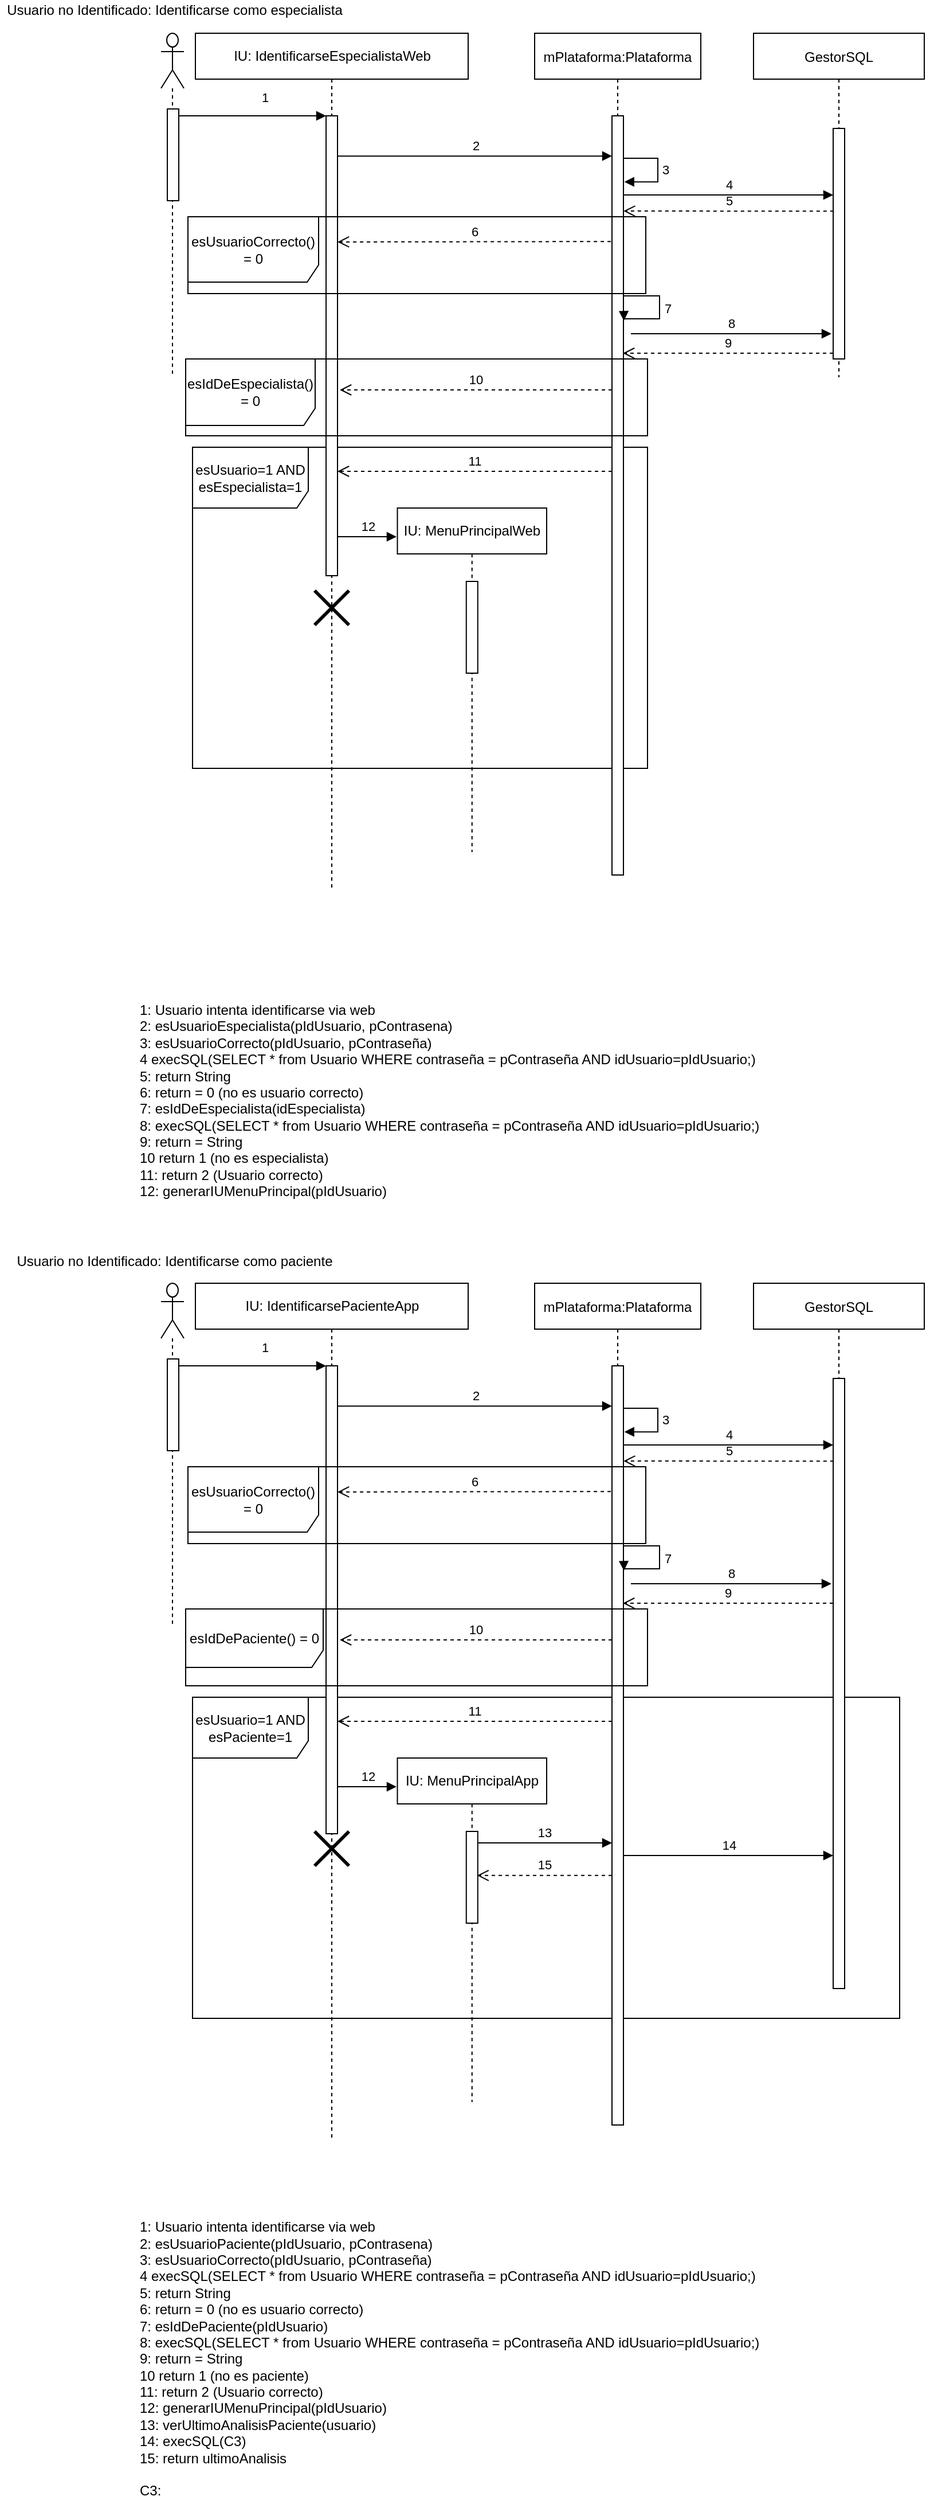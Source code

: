 <mxfile version="14.7.2" type="device"><diagram id="rvU2dB85CCy4HMnI_y0Y" name="Page-1"><mxGraphModel dx="2062" dy="1118" grid="0" gridSize="10" guides="1" tooltips="1" connect="1" arrows="1" fold="1" page="1" pageScale="1" pageWidth="827" pageHeight="1169" math="0" shadow="0"><root><mxCell id="0"/><mxCell id="1" parent="0"/><mxCell id="VRe2c78DnrWJ0vOtmysn-1" value="esUsuario=1 AND esEspecialista=1" style="shape=umlFrame;whiteSpace=wrap;html=1;width=101;height=53;" parent="1" vertex="1"><mxGeometry x="186" y="475" width="397" height="280" as="geometry"/></mxCell><mxCell id="VRe2c78DnrWJ0vOtmysn-2" value="mPlataforma:Plataforma" style="shape=umlLifeline;perimeter=lifelinePerimeter;container=1;collapsible=0;recursiveResize=0;rounded=0;shadow=0;strokeWidth=1;" parent="1" vertex="1"><mxGeometry x="484.5" y="114" width="145" height="734" as="geometry"/></mxCell><mxCell id="VRe2c78DnrWJ0vOtmysn-3" value="" style="points=[];perimeter=orthogonalPerimeter;rounded=0;shadow=0;strokeWidth=1;" parent="VRe2c78DnrWJ0vOtmysn-2" vertex="1"><mxGeometry x="67.5" y="72" width="10" height="662" as="geometry"/></mxCell><mxCell id="VRe2c78DnrWJ0vOtmysn-5" value="7" style="edgeStyle=orthogonalEdgeStyle;html=1;align=left;spacingLeft=2;endArrow=block;rounded=0;entryX=1.043;entryY=0.27;entryDx=0;entryDy=0;entryPerimeter=0;" parent="VRe2c78DnrWJ0vOtmysn-2" source="VRe2c78DnrWJ0vOtmysn-3" target="VRe2c78DnrWJ0vOtmysn-3" edge="1"><mxGeometry relative="1" as="geometry"><mxPoint x="79" y="229" as="sourcePoint"/><Array as="points"><mxPoint x="109" y="229"/><mxPoint x="109" y="249"/><mxPoint x="78" y="249"/></Array><mxPoint x="84" y="249" as="targetPoint"/></mxGeometry></mxCell><mxCell id="VRe2c78DnrWJ0vOtmysn-6" value="GestorSQL" style="shape=umlLifeline;perimeter=lifelinePerimeter;container=1;collapsible=0;recursiveResize=0;rounded=0;shadow=0;strokeWidth=1;" parent="1" vertex="1"><mxGeometry x="675.5" y="114" width="149" height="300" as="geometry"/></mxCell><mxCell id="VRe2c78DnrWJ0vOtmysn-7" value="" style="points=[];perimeter=orthogonalPerimeter;rounded=0;shadow=0;strokeWidth=1;" parent="VRe2c78DnrWJ0vOtmysn-6" vertex="1"><mxGeometry x="69.5" y="83" width="10" height="201" as="geometry"/></mxCell><mxCell id="VRe2c78DnrWJ0vOtmysn-8" value="" style="shape=umlLifeline;participant=umlActor;perimeter=lifelinePerimeter;whiteSpace=wrap;html=1;container=1;collapsible=0;recursiveResize=0;verticalAlign=top;spacingTop=36;outlineConnect=0;size=48;" parent="1" vertex="1"><mxGeometry x="158.5" y="114" width="20" height="300" as="geometry"/></mxCell><mxCell id="VRe2c78DnrWJ0vOtmysn-9" value="" style="html=1;points=[];perimeter=orthogonalPerimeter;" parent="VRe2c78DnrWJ0vOtmysn-8" vertex="1"><mxGeometry x="5.5" y="66" width="10" height="80" as="geometry"/></mxCell><mxCell id="VRe2c78DnrWJ0vOtmysn-10" value="IU: IdentificarseEspecialistaWeb" style="shape=umlLifeline;perimeter=lifelinePerimeter;whiteSpace=wrap;html=1;container=1;collapsible=0;recursiveResize=0;outlineConnect=0;" parent="1" vertex="1"><mxGeometry x="188.5" y="114" width="238" height="747" as="geometry"/></mxCell><mxCell id="VRe2c78DnrWJ0vOtmysn-11" value="" style="html=1;points=[];perimeter=orthogonalPerimeter;" parent="VRe2c78DnrWJ0vOtmysn-10" vertex="1"><mxGeometry x="114" y="72" width="10" height="401" as="geometry"/></mxCell><mxCell id="VRe2c78DnrWJ0vOtmysn-12" value="Usuario no Identificado: Identificarse como especialista" style="text;html=1;align=center;verticalAlign=middle;resizable=0;points=[];autosize=1;strokeColor=none;" parent="1" vertex="1"><mxGeometry x="18" y="85" width="303" height="18" as="geometry"/></mxCell><mxCell id="VRe2c78DnrWJ0vOtmysn-13" value="1" style="html=1;verticalAlign=bottom;endArrow=block;entryX=0;entryY=0;" parent="1" source="VRe2c78DnrWJ0vOtmysn-9" target="VRe2c78DnrWJ0vOtmysn-11" edge="1"><mxGeometry x="0.171" y="7" relative="1" as="geometry"><mxPoint x="188.5" y="186" as="sourcePoint"/><mxPoint as="offset"/></mxGeometry></mxCell><mxCell id="VRe2c78DnrWJ0vOtmysn-14" value="&lt;div style=&quot;text-align: justify&quot;&gt;&lt;span&gt;1: Usuario intenta identificarse via web&lt;/span&gt;&lt;/div&gt;&lt;div style=&quot;text-align: justify&quot;&gt;&lt;span&gt;2: esUsuarioEspecialista(pIdUsuario, pContrasena)&lt;/span&gt;&lt;/div&gt;&lt;div style=&quot;text-align: justify&quot;&gt;&lt;span&gt;3: esUsuarioCorrecto(pIdUsuario, pContraseña)&lt;/span&gt;&lt;/div&gt;&lt;div style=&quot;text-align: justify&quot;&gt;&lt;span&gt;4 execSQL(SELECT * from Usuario WHERE contraseña = pContraseña AND idUsuario=pIdUsuario;)&lt;/span&gt;&lt;/div&gt;&lt;div style=&quot;text-align: justify&quot;&gt;&lt;span&gt;5: return String&lt;/span&gt;&lt;/div&gt;&lt;div style=&quot;text-align: justify&quot;&gt;&lt;span&gt;6: return = 0 (no es usuario correcto)&lt;/span&gt;&lt;/div&gt;&lt;div style=&quot;text-align: justify&quot;&gt;&lt;span&gt;7: esIdDeEspecialista(idEspecialista)&lt;/span&gt;&lt;/div&gt;&lt;span style=&quot;text-align: justify&quot;&gt;8: execSQL(SELECT * from Usuario WHERE contraseña = pContraseña AND idUsuario=pIdUsuario;)&lt;br&gt;9: return = String&lt;br&gt;10 return 1 (no es especialista)&lt;br&gt;11: return 2 (Usuario correcto)&lt;br&gt;12: generarIUMenuPrincipal(pIdUsuario)&lt;br&gt;&lt;br&gt;&lt;/span&gt;" style="text;html=1;align=left;verticalAlign=middle;resizable=0;points=[];autosize=1;strokeColor=none;" parent="1" vertex="1"><mxGeometry x="138" y="963" width="551" height="177" as="geometry"/></mxCell><mxCell id="VRe2c78DnrWJ0vOtmysn-15" value="5" style="html=1;verticalAlign=bottom;endArrow=open;dashed=1;endSize=8;entryX=1.01;entryY=0.175;entryDx=0;entryDy=0;entryPerimeter=0;exitX=0.04;exitY=0.155;exitDx=0;exitDy=0;exitPerimeter=0;" parent="1" edge="1"><mxGeometry relative="1" as="geometry"><mxPoint x="745.4" y="269.155" as="sourcePoint"/><mxPoint x="562.1" y="269" as="targetPoint"/></mxGeometry></mxCell><mxCell id="VRe2c78DnrWJ0vOtmysn-16" value="4" style="html=1;verticalAlign=bottom;endArrow=block;" parent="1" source="VRe2c78DnrWJ0vOtmysn-3" target="VRe2c78DnrWJ0vOtmysn-7" edge="1"><mxGeometry width="80" relative="1" as="geometry"><mxPoint x="568.5" y="233" as="sourcePoint"/><mxPoint x="696.5" y="211" as="targetPoint"/><Array as="points"><mxPoint x="628" y="255"/></Array></mxGeometry></mxCell><mxCell id="VRe2c78DnrWJ0vOtmysn-17" value="6" style="html=1;verticalAlign=bottom;endArrow=open;dashed=1;endSize=8;exitX=-0.094;exitY=0.315;exitDx=0;exitDy=0;exitPerimeter=0;" parent="1" edge="1"><mxGeometry relative="1" as="geometry"><mxPoint x="551.06" y="295.6" as="sourcePoint"/><mxPoint x="312.5" y="296" as="targetPoint"/></mxGeometry></mxCell><mxCell id="VRe2c78DnrWJ0vOtmysn-18" value="8" style="html=1;verticalAlign=bottom;endArrow=block;" parent="1" edge="1"><mxGeometry width="80" relative="1" as="geometry"><mxPoint x="568.5" y="376" as="sourcePoint"/><mxPoint x="743.5" y="376" as="targetPoint"/></mxGeometry></mxCell><mxCell id="VRe2c78DnrWJ0vOtmysn-19" value="9" style="html=1;verticalAlign=bottom;endArrow=open;dashed=1;endSize=8;" parent="1" source="VRe2c78DnrWJ0vOtmysn-7" edge="1"><mxGeometry relative="1" as="geometry"><mxPoint x="744.29" y="393.0" as="sourcePoint"/><mxPoint x="561.5" y="393" as="targetPoint"/></mxGeometry></mxCell><mxCell id="VRe2c78DnrWJ0vOtmysn-20" value="10" style="html=1;verticalAlign=bottom;endArrow=open;dashed=1;endSize=8;entryX=1.2;entryY=0.728;entryDx=0;entryDy=0;entryPerimeter=0;" parent="1" edge="1"><mxGeometry relative="1" as="geometry"><mxPoint x="552" y="425" as="sourcePoint"/><mxPoint x="314.5" y="425" as="targetPoint"/></mxGeometry></mxCell><mxCell id="VRe2c78DnrWJ0vOtmysn-21" value="2" style="html=1;verticalAlign=bottom;endArrow=block;entryX=0.002;entryY=0.053;entryDx=0;entryDy=0;entryPerimeter=0;" parent="1" source="VRe2c78DnrWJ0vOtmysn-11" target="VRe2c78DnrWJ0vOtmysn-3" edge="1"><mxGeometry width="80" relative="1" as="geometry"><mxPoint x="274.5" y="189" as="sourcePoint"/><mxPoint x="354.5" y="189" as="targetPoint"/></mxGeometry></mxCell><mxCell id="VRe2c78DnrWJ0vOtmysn-24" value="11" style="html=1;verticalAlign=bottom;endArrow=open;dashed=1;endSize=8;" parent="1" source="VRe2c78DnrWJ0vOtmysn-3" target="VRe2c78DnrWJ0vOtmysn-11" edge="1"><mxGeometry relative="1" as="geometry"><mxPoint x="551" y="518" as="sourcePoint"/><mxPoint x="204" y="467" as="targetPoint"/><Array as="points"><mxPoint x="475" y="496"/></Array></mxGeometry></mxCell><mxCell id="VRe2c78DnrWJ0vOtmysn-25" value="esIdDeEspecialista() = 0" style="shape=umlFrame;whiteSpace=wrap;html=1;width=113;height=58;" parent="1" vertex="1"><mxGeometry x="180" y="398" width="403" height="67" as="geometry"/></mxCell><mxCell id="VRe2c78DnrWJ0vOtmysn-26" value="esUsuarioCorrecto() = 0" style="shape=umlFrame;whiteSpace=wrap;html=1;width=114;height=57;" parent="1" vertex="1"><mxGeometry x="182" y="274" width="399.5" height="67" as="geometry"/></mxCell><mxCell id="oIKHUbATdEPj9zPMj687-4" value="3" style="edgeStyle=orthogonalEdgeStyle;html=1;align=left;spacingLeft=2;endArrow=block;rounded=0;entryX=1.083;entryY=0.087;entryDx=0;entryDy=0;entryPerimeter=0;" parent="1" target="VRe2c78DnrWJ0vOtmysn-3" edge="1"><mxGeometry relative="1" as="geometry"><mxPoint x="562" y="223" as="sourcePoint"/><Array as="points"><mxPoint x="592" y="223"/><mxPoint x="592" y="244"/></Array><mxPoint x="567" y="243.0" as="targetPoint"/></mxGeometry></mxCell><mxCell id="oIKHUbATdEPj9zPMj687-5" value="IU: MenuPrincipalWeb" style="shape=umlLifeline;perimeter=lifelinePerimeter;whiteSpace=wrap;html=1;container=1;collapsible=0;recursiveResize=0;outlineConnect=0;" parent="1" vertex="1"><mxGeometry x="364.75" y="528" width="130.25" height="300" as="geometry"/></mxCell><mxCell id="oIKHUbATdEPj9zPMj687-6" value="12" style="html=1;verticalAlign=bottom;endArrow=block;" parent="1" edge="1"><mxGeometry width="80" relative="1" as="geometry"><mxPoint x="313" y="553" as="sourcePoint"/><mxPoint x="364" y="553" as="targetPoint"/></mxGeometry></mxCell><mxCell id="oIKHUbATdEPj9zPMj687-7" value="" style="html=1;points=[];perimeter=orthogonalPerimeter;" parent="1" vertex="1"><mxGeometry x="424.88" y="592" width="10" height="80" as="geometry"/></mxCell><mxCell id="oIKHUbATdEPj9zPMj687-9" value="esUsuario=1 AND esPaciente=1" style="shape=umlFrame;whiteSpace=wrap;html=1;width=101;height=53;" parent="1" vertex="1"><mxGeometry x="186" y="1565" width="617" height="280" as="geometry"/></mxCell><mxCell id="oIKHUbATdEPj9zPMj687-10" value="mPlataforma:Plataforma" style="shape=umlLifeline;perimeter=lifelinePerimeter;container=1;collapsible=0;recursiveResize=0;rounded=0;shadow=0;strokeWidth=1;" parent="1" vertex="1"><mxGeometry x="484.5" y="1204" width="145" height="734" as="geometry"/></mxCell><mxCell id="oIKHUbATdEPj9zPMj687-11" value="" style="points=[];perimeter=orthogonalPerimeter;rounded=0;shadow=0;strokeWidth=1;" parent="oIKHUbATdEPj9zPMj687-10" vertex="1"><mxGeometry x="67.5" y="72" width="10" height="662" as="geometry"/></mxCell><mxCell id="oIKHUbATdEPj9zPMj687-12" value="7" style="edgeStyle=orthogonalEdgeStyle;html=1;align=left;spacingLeft=2;endArrow=block;rounded=0;entryX=1.043;entryY=0.27;entryDx=0;entryDy=0;entryPerimeter=0;" parent="oIKHUbATdEPj9zPMj687-10" source="oIKHUbATdEPj9zPMj687-11" target="oIKHUbATdEPj9zPMj687-11" edge="1"><mxGeometry relative="1" as="geometry"><mxPoint x="79" y="229" as="sourcePoint"/><Array as="points"><mxPoint x="109" y="229"/><mxPoint x="109" y="249"/><mxPoint x="78" y="249"/></Array><mxPoint x="84" y="249" as="targetPoint"/></mxGeometry></mxCell><mxCell id="oIKHUbATdEPj9zPMj687-13" value="GestorSQL" style="shape=umlLifeline;perimeter=lifelinePerimeter;container=1;collapsible=0;recursiveResize=0;rounded=0;shadow=0;strokeWidth=1;" parent="1" vertex="1"><mxGeometry x="675.5" y="1204" width="149" height="615" as="geometry"/></mxCell><mxCell id="oIKHUbATdEPj9zPMj687-14" value="" style="points=[];perimeter=orthogonalPerimeter;rounded=0;shadow=0;strokeWidth=1;" parent="oIKHUbATdEPj9zPMj687-13" vertex="1"><mxGeometry x="69.5" y="83" width="10" height="532" as="geometry"/></mxCell><mxCell id="oIKHUbATdEPj9zPMj687-15" value="" style="shape=umlLifeline;participant=umlActor;perimeter=lifelinePerimeter;whiteSpace=wrap;html=1;container=1;collapsible=0;recursiveResize=0;verticalAlign=top;spacingTop=36;outlineConnect=0;size=48;" parent="1" vertex="1"><mxGeometry x="158.5" y="1204" width="20" height="300" as="geometry"/></mxCell><mxCell id="oIKHUbATdEPj9zPMj687-16" value="" style="html=1;points=[];perimeter=orthogonalPerimeter;" parent="oIKHUbATdEPj9zPMj687-15" vertex="1"><mxGeometry x="5.5" y="66" width="10" height="80" as="geometry"/></mxCell><mxCell id="oIKHUbATdEPj9zPMj687-17" value="IU: IdentificarsePacienteApp" style="shape=umlLifeline;perimeter=lifelinePerimeter;whiteSpace=wrap;html=1;container=1;collapsible=0;recursiveResize=0;outlineConnect=0;" parent="1" vertex="1"><mxGeometry x="188.5" y="1204" width="238" height="747" as="geometry"/></mxCell><mxCell id="oIKHUbATdEPj9zPMj687-18" value="" style="html=1;points=[];perimeter=orthogonalPerimeter;" parent="oIKHUbATdEPj9zPMj687-17" vertex="1"><mxGeometry x="114" y="72" width="10" height="408" as="geometry"/></mxCell><mxCell id="oIKHUbATdEPj9zPMj687-19" value="Usuario no Identificado: Identificarse como paciente" style="text;html=1;align=center;verticalAlign=middle;resizable=0;points=[];autosize=1;strokeColor=none;" parent="1" vertex="1"><mxGeometry x="27" y="1176" width="286" height="17" as="geometry"/></mxCell><mxCell id="oIKHUbATdEPj9zPMj687-20" value="1" style="html=1;verticalAlign=bottom;endArrow=block;entryX=0;entryY=0;" parent="1" source="oIKHUbATdEPj9zPMj687-16" target="oIKHUbATdEPj9zPMj687-18" edge="1"><mxGeometry x="0.171" y="7" relative="1" as="geometry"><mxPoint x="188.5" y="1276" as="sourcePoint"/><mxPoint as="offset"/></mxGeometry></mxCell><mxCell id="oIKHUbATdEPj9zPMj687-21" value="&lt;div style=&quot;text-align: justify&quot;&gt;&lt;span&gt;1: Usuario intenta identificarse via web&lt;/span&gt;&lt;/div&gt;&lt;div style=&quot;text-align: justify&quot;&gt;&lt;span&gt;2: esUsuarioPaciente(pIdUsuario, pContrasena)&lt;/span&gt;&lt;/div&gt;&lt;div style=&quot;text-align: justify&quot;&gt;&lt;span&gt;3: esUsuarioCorrecto(pIdUsuario, pContraseña)&lt;/span&gt;&lt;/div&gt;&lt;div style=&quot;text-align: justify&quot;&gt;&lt;span&gt;4 execSQL(SELECT * from Usuario WHERE contraseña = pContraseña AND idUsuario=pIdUsuario;)&lt;/span&gt;&lt;/div&gt;&lt;div style=&quot;text-align: justify&quot;&gt;&lt;span&gt;5: return String&lt;/span&gt;&lt;/div&gt;&lt;div style=&quot;text-align: justify&quot;&gt;&lt;span&gt;6: return = 0 (no es usuario correcto)&lt;/span&gt;&lt;/div&gt;&lt;div style=&quot;text-align: justify&quot;&gt;&lt;span&gt;7: esIdDePaciente(pIdUsuario)&lt;/span&gt;&lt;/div&gt;&lt;span style=&quot;text-align: justify&quot;&gt;8: execSQL(SELECT * from Usuario WHERE contraseña = pContraseña AND idUsuario=pIdUsuario;)&lt;br&gt;9: return = String&lt;br&gt;10 return 1 (no es paciente)&lt;br&gt;11: return 2 (Usuario correcto)&lt;br&gt;12: generarIUMenuPrincipal(pIdUsuario)&lt;br&gt;13: verUltimoAnalisisPaciente(usuario)&lt;br&gt;14: execSQL(C3)&lt;br&gt;15: return ultimoAnalisis&lt;br&gt;&lt;br&gt;C3:&lt;br&gt;&lt;/span&gt;" style="text;html=1;align=left;verticalAlign=middle;resizable=0;points=[];autosize=1;strokeColor=none;" parent="1" vertex="1"><mxGeometry x="138" y="2026" width="551" height="231" as="geometry"/></mxCell><mxCell id="oIKHUbATdEPj9zPMj687-22" value="5" style="html=1;verticalAlign=bottom;endArrow=open;dashed=1;endSize=8;entryX=1.01;entryY=0.175;entryDx=0;entryDy=0;entryPerimeter=0;exitX=0.04;exitY=0.155;exitDx=0;exitDy=0;exitPerimeter=0;" parent="1" edge="1"><mxGeometry relative="1" as="geometry"><mxPoint x="745.4" y="1359.155" as="sourcePoint"/><mxPoint x="562.1" y="1359" as="targetPoint"/></mxGeometry></mxCell><mxCell id="oIKHUbATdEPj9zPMj687-23" value="4" style="html=1;verticalAlign=bottom;endArrow=block;" parent="1" source="oIKHUbATdEPj9zPMj687-11" target="oIKHUbATdEPj9zPMj687-14" edge="1"><mxGeometry width="80" relative="1" as="geometry"><mxPoint x="568.5" y="1323" as="sourcePoint"/><mxPoint x="696.5" y="1301" as="targetPoint"/><Array as="points"><mxPoint x="628" y="1345"/></Array></mxGeometry></mxCell><mxCell id="oIKHUbATdEPj9zPMj687-24" value="6" style="html=1;verticalAlign=bottom;endArrow=open;dashed=1;endSize=8;exitX=-0.094;exitY=0.315;exitDx=0;exitDy=0;exitPerimeter=0;" parent="1" edge="1"><mxGeometry relative="1" as="geometry"><mxPoint x="551.06" y="1385.6" as="sourcePoint"/><mxPoint x="312.5" y="1386" as="targetPoint"/></mxGeometry></mxCell><mxCell id="oIKHUbATdEPj9zPMj687-25" value="8" style="html=1;verticalAlign=bottom;endArrow=block;" parent="1" edge="1"><mxGeometry width="80" relative="1" as="geometry"><mxPoint x="568.5" y="1466" as="sourcePoint"/><mxPoint x="743.5" y="1466" as="targetPoint"/></mxGeometry></mxCell><mxCell id="oIKHUbATdEPj9zPMj687-26" value="9" style="html=1;verticalAlign=bottom;endArrow=open;dashed=1;endSize=8;" parent="1" source="oIKHUbATdEPj9zPMj687-14" edge="1"><mxGeometry relative="1" as="geometry"><mxPoint x="744.29" y="1483" as="sourcePoint"/><mxPoint x="561.5" y="1483" as="targetPoint"/></mxGeometry></mxCell><mxCell id="oIKHUbATdEPj9zPMj687-27" value="10" style="html=1;verticalAlign=bottom;endArrow=open;dashed=1;endSize=8;entryX=1.2;entryY=0.728;entryDx=0;entryDy=0;entryPerimeter=0;" parent="1" edge="1"><mxGeometry relative="1" as="geometry"><mxPoint x="552" y="1515.0" as="sourcePoint"/><mxPoint x="314.5" y="1515.0" as="targetPoint"/></mxGeometry></mxCell><mxCell id="oIKHUbATdEPj9zPMj687-28" value="2" style="html=1;verticalAlign=bottom;endArrow=block;entryX=0.002;entryY=0.053;entryDx=0;entryDy=0;entryPerimeter=0;" parent="1" source="oIKHUbATdEPj9zPMj687-18" target="oIKHUbATdEPj9zPMj687-11" edge="1"><mxGeometry width="80" relative="1" as="geometry"><mxPoint x="274.5" y="1279" as="sourcePoint"/><mxPoint x="354.5" y="1279" as="targetPoint"/></mxGeometry></mxCell><mxCell id="oIKHUbATdEPj9zPMj687-29" value="11" style="html=1;verticalAlign=bottom;endArrow=open;dashed=1;endSize=8;" parent="1" source="oIKHUbATdEPj9zPMj687-11" target="oIKHUbATdEPj9zPMj687-18" edge="1"><mxGeometry relative="1" as="geometry"><mxPoint x="551" y="1608" as="sourcePoint"/><mxPoint x="204" y="1557" as="targetPoint"/><Array as="points"><mxPoint x="475" y="1586"/></Array></mxGeometry></mxCell><mxCell id="oIKHUbATdEPj9zPMj687-30" value="esIdDePaciente() = 0" style="shape=umlFrame;whiteSpace=wrap;html=1;width=120;height=51;" parent="1" vertex="1"><mxGeometry x="180" y="1488" width="403" height="67" as="geometry"/></mxCell><mxCell id="oIKHUbATdEPj9zPMj687-31" value="esUsuarioCorrecto() = 0" style="shape=umlFrame;whiteSpace=wrap;html=1;width=114;height=57;" parent="1" vertex="1"><mxGeometry x="182" y="1364" width="399.5" height="67" as="geometry"/></mxCell><mxCell id="oIKHUbATdEPj9zPMj687-33" value="3" style="edgeStyle=orthogonalEdgeStyle;html=1;align=left;spacingLeft=2;endArrow=block;rounded=0;entryX=1.083;entryY=0.087;entryDx=0;entryDy=0;entryPerimeter=0;" parent="1" target="oIKHUbATdEPj9zPMj687-11" edge="1"><mxGeometry relative="1" as="geometry"><mxPoint x="562" y="1313" as="sourcePoint"/><Array as="points"><mxPoint x="592" y="1313"/><mxPoint x="592" y="1334"/></Array><mxPoint x="567" y="1333" as="targetPoint"/></mxGeometry></mxCell><mxCell id="oIKHUbATdEPj9zPMj687-34" value="IU: MenuPrincipalApp" style="shape=umlLifeline;perimeter=lifelinePerimeter;whiteSpace=wrap;html=1;container=1;collapsible=0;recursiveResize=0;outlineConnect=0;" parent="1" vertex="1"><mxGeometry x="364.75" y="1618" width="130.25" height="300" as="geometry"/></mxCell><mxCell id="oIKHUbATdEPj9zPMj687-35" value="12" style="html=1;verticalAlign=bottom;endArrow=block;" parent="1" edge="1"><mxGeometry width="80" relative="1" as="geometry"><mxPoint x="313" y="1643" as="sourcePoint"/><mxPoint x="364" y="1643" as="targetPoint"/></mxGeometry></mxCell><mxCell id="oIKHUbATdEPj9zPMj687-36" value="" style="html=1;points=[];perimeter=orthogonalPerimeter;" parent="1" vertex="1"><mxGeometry x="424.88" y="1682" width="10" height="80" as="geometry"/></mxCell><mxCell id="oIKHUbATdEPj9zPMj687-37" value="13" style="html=1;verticalAlign=bottom;endArrow=block;" parent="1" source="oIKHUbATdEPj9zPMj687-36" target="oIKHUbATdEPj9zPMj687-11" edge="1"><mxGeometry width="80" relative="1" as="geometry"><mxPoint x="434.88" y="1693" as="sourcePoint"/><mxPoint x="514.88" y="1693" as="targetPoint"/><Array as="points"><mxPoint x="463" y="1692"/></Array></mxGeometry></mxCell><mxCell id="oIKHUbATdEPj9zPMj687-38" value="15" style="html=1;verticalAlign=bottom;endArrow=open;dashed=1;endSize=8;entryX=0.941;entryY=0.48;entryDx=0;entryDy=0;entryPerimeter=0;" parent="1" source="oIKHUbATdEPj9zPMj687-11" target="oIKHUbATdEPj9zPMj687-36" edge="1"><mxGeometry relative="1" as="geometry"><mxPoint x="462" y="1854" as="sourcePoint"/><mxPoint x="440" y="1720" as="targetPoint"/></mxGeometry></mxCell><mxCell id="oIKHUbATdEPj9zPMj687-39" value="" style="shape=umlDestroy;whiteSpace=wrap;html=1;strokeWidth=3;" parent="1" vertex="1"><mxGeometry x="292.5" y="1682" width="30" height="30" as="geometry"/></mxCell><mxCell id="hoKQEzlWqFZa73DHnmGS-1" value="" style="shape=umlDestroy;whiteSpace=wrap;html=1;strokeWidth=3;" parent="1" vertex="1"><mxGeometry x="292.5" y="600" width="30" height="30" as="geometry"/></mxCell><mxCell id="hoKQEzlWqFZa73DHnmGS-2" value="14" style="html=1;verticalAlign=bottom;endArrow=block;" parent="1" source="oIKHUbATdEPj9zPMj687-11" target="oIKHUbATdEPj9zPMj687-14" edge="1"><mxGeometry width="80" relative="1" as="geometry"><mxPoint x="372" y="1607" as="sourcePoint"/><mxPoint x="748" y="1708" as="targetPoint"/><Array as="points"><mxPoint x="665" y="1703"/></Array></mxGeometry></mxCell></root></mxGraphModel></diagram></mxfile>
